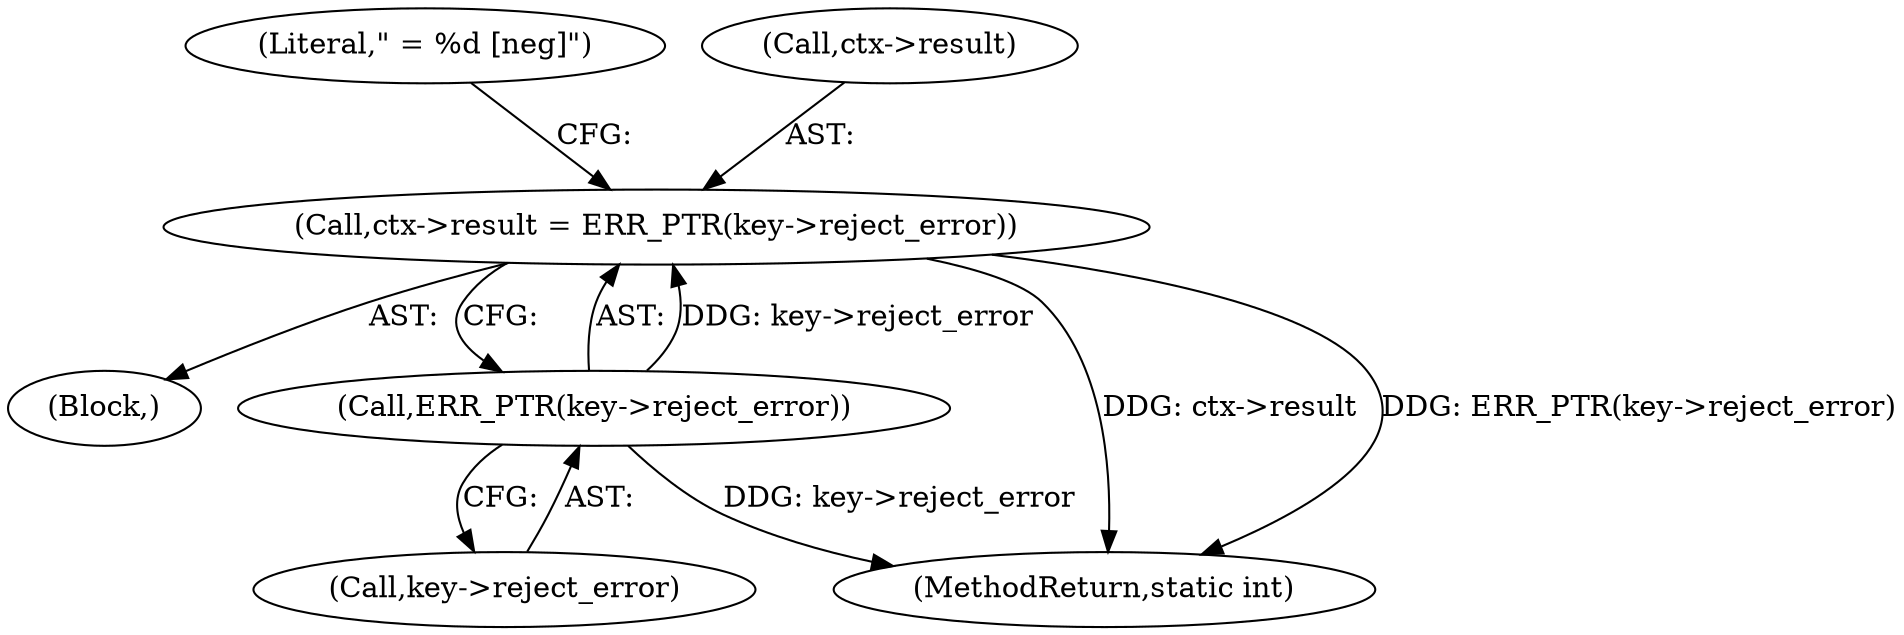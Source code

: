 digraph "0_linux_363b02dab09b3226f3bd1420dad9c72b79a42a76_11@pointer" {
"1000273" [label="(Call,ctx->result = ERR_PTR(key->reject_error))"];
"1000277" [label="(Call,ERR_PTR(key->reject_error))"];
"1000282" [label="(Literal,\" = %d [neg]\")"];
"1000273" [label="(Call,ctx->result = ERR_PTR(key->reject_error))"];
"1000271" [label="(Block,)"];
"1000305" [label="(MethodReturn,static int)"];
"1000274" [label="(Call,ctx->result)"];
"1000277" [label="(Call,ERR_PTR(key->reject_error))"];
"1000278" [label="(Call,key->reject_error)"];
"1000273" -> "1000271"  [label="AST: "];
"1000273" -> "1000277"  [label="CFG: "];
"1000274" -> "1000273"  [label="AST: "];
"1000277" -> "1000273"  [label="AST: "];
"1000282" -> "1000273"  [label="CFG: "];
"1000273" -> "1000305"  [label="DDG: ctx->result"];
"1000273" -> "1000305"  [label="DDG: ERR_PTR(key->reject_error)"];
"1000277" -> "1000273"  [label="DDG: key->reject_error"];
"1000277" -> "1000278"  [label="CFG: "];
"1000278" -> "1000277"  [label="AST: "];
"1000277" -> "1000305"  [label="DDG: key->reject_error"];
}
